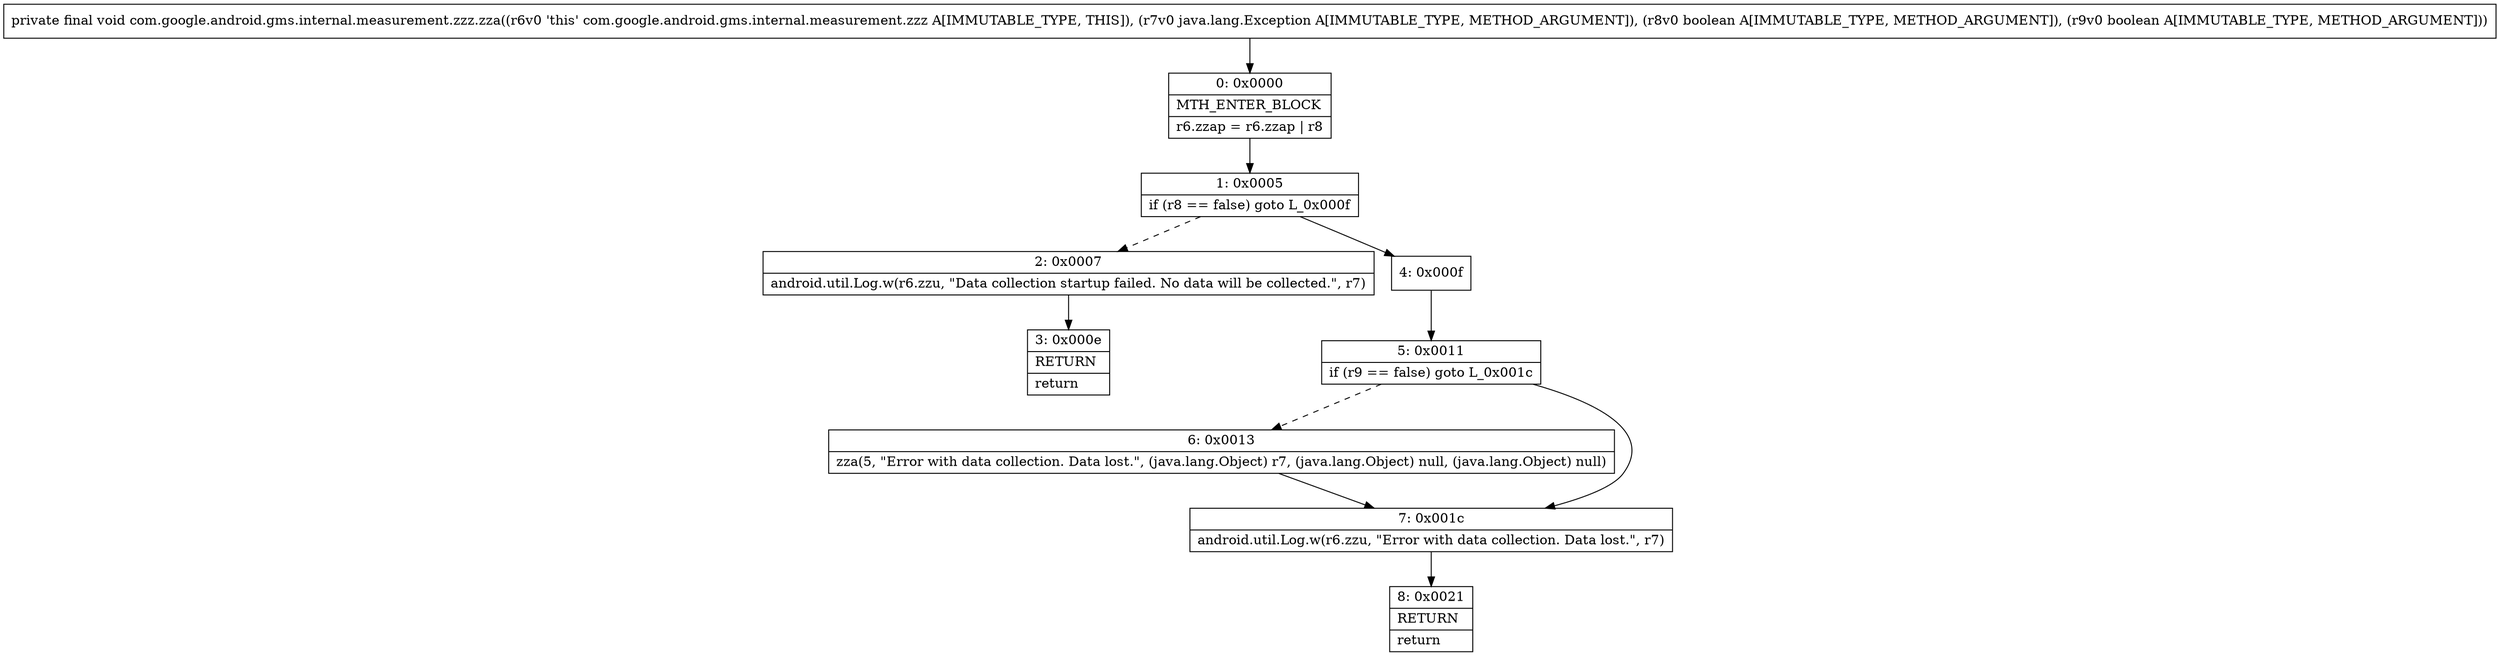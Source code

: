digraph "CFG forcom.google.android.gms.internal.measurement.zzz.zza(Ljava\/lang\/Exception;ZZ)V" {
Node_0 [shape=record,label="{0\:\ 0x0000|MTH_ENTER_BLOCK\l|r6.zzap = r6.zzap \| r8\l}"];
Node_1 [shape=record,label="{1\:\ 0x0005|if (r8 == false) goto L_0x000f\l}"];
Node_2 [shape=record,label="{2\:\ 0x0007|android.util.Log.w(r6.zzu, \"Data collection startup failed. No data will be collected.\", r7)\l}"];
Node_3 [shape=record,label="{3\:\ 0x000e|RETURN\l|return\l}"];
Node_4 [shape=record,label="{4\:\ 0x000f}"];
Node_5 [shape=record,label="{5\:\ 0x0011|if (r9 == false) goto L_0x001c\l}"];
Node_6 [shape=record,label="{6\:\ 0x0013|zza(5, \"Error with data collection. Data lost.\", (java.lang.Object) r7, (java.lang.Object) null, (java.lang.Object) null)\l}"];
Node_7 [shape=record,label="{7\:\ 0x001c|android.util.Log.w(r6.zzu, \"Error with data collection. Data lost.\", r7)\l}"];
Node_8 [shape=record,label="{8\:\ 0x0021|RETURN\l|return\l}"];
MethodNode[shape=record,label="{private final void com.google.android.gms.internal.measurement.zzz.zza((r6v0 'this' com.google.android.gms.internal.measurement.zzz A[IMMUTABLE_TYPE, THIS]), (r7v0 java.lang.Exception A[IMMUTABLE_TYPE, METHOD_ARGUMENT]), (r8v0 boolean A[IMMUTABLE_TYPE, METHOD_ARGUMENT]), (r9v0 boolean A[IMMUTABLE_TYPE, METHOD_ARGUMENT])) }"];
MethodNode -> Node_0;
Node_0 -> Node_1;
Node_1 -> Node_2[style=dashed];
Node_1 -> Node_4;
Node_2 -> Node_3;
Node_4 -> Node_5;
Node_5 -> Node_6[style=dashed];
Node_5 -> Node_7;
Node_6 -> Node_7;
Node_7 -> Node_8;
}

